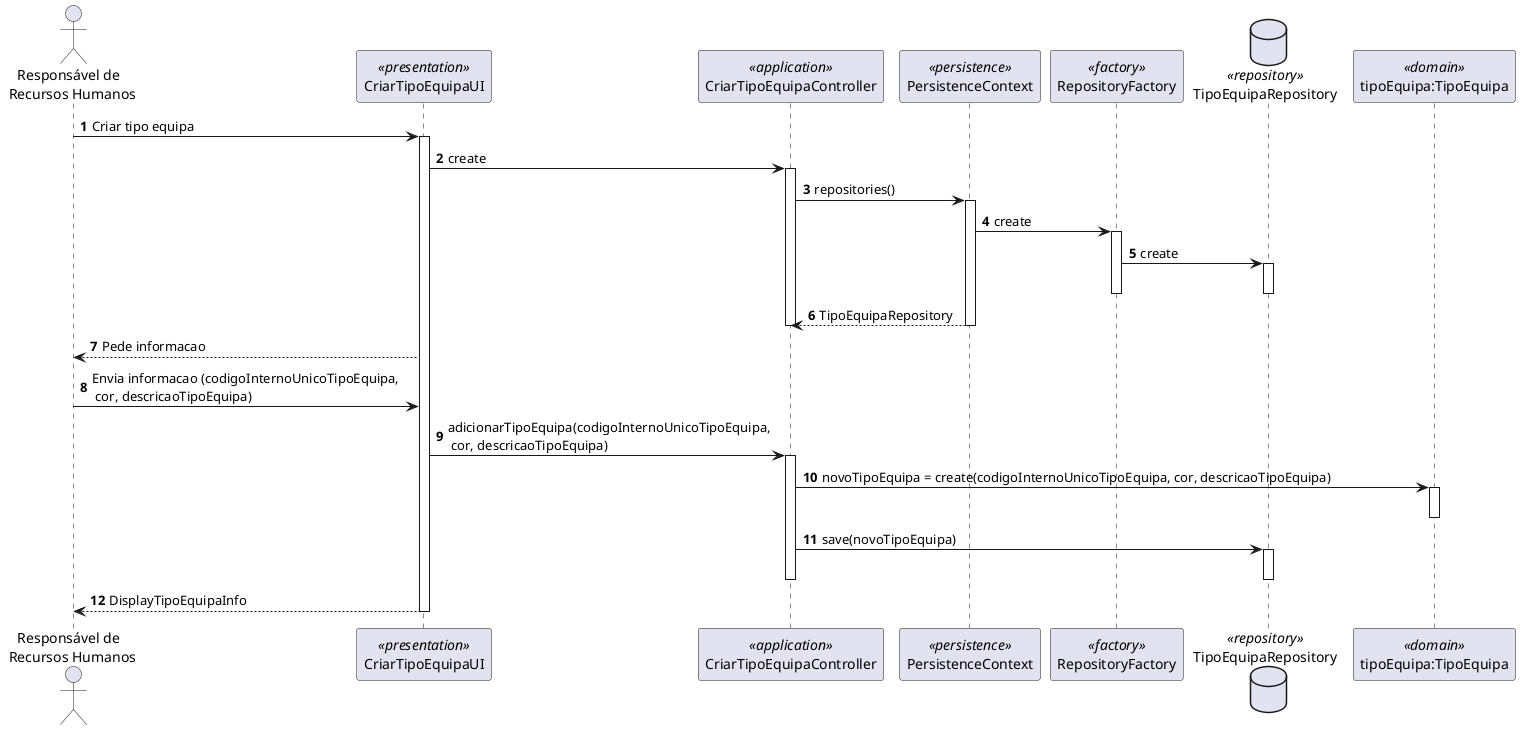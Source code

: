 @startuml
'https://plantuml.com/sequence-diagram

autonumber

actor "Responsável de \n Recursos Humanos" as RRH
participant CriarTipoEquipaUI as UI <<presentation>>
participant CriarTipoEquipaController as CTRL <<application>>
participant PersistenceContext as PC <<persistence>>
participant RepositoryFactory as REP <<factory>>
database TipoEquipaRepository as TER <<repository>>
participant "tipoEquipa:TipoEquipa" as TE <<domain>>

    RRH -> UI: Criar tipo equipa
activate UI
    UI -> CTRL: create

activate CTRL
CTRL -> PC: repositories()

activate PC
PC -> REP: create

activate REP
REP -> TER: create

activate TER
deactivate TER
deactivate REP

PC --> CTRL: TipoEquipaRepository
deactivate PC
deactivate CTRL
deactivate CTRL

    UI --> RRH: Pede informacao
    RRH -> UI: Envia informacao (codigoInternoUnicoTipoEquipa, \n cor, descricaoTipoEquipa)

    UI-> CTRL:adicionarTipoEquipa(codigoInternoUnicoTipoEquipa, \n cor, descricaoTipoEquipa)
activate CTRL


    CTRL -> TE: novoTipoEquipa = create(codigoInternoUnicoTipoEquipa, cor, descricaoTipoEquipa)
activate TE
deactivate TE

        CTRL->TER:save(novoTipoEquipa)
activate TER
deactivate TER
deactivate CTRL

        UI-->RRH: DisplayTipoEquipaInfo
deactivate UI

@enduml